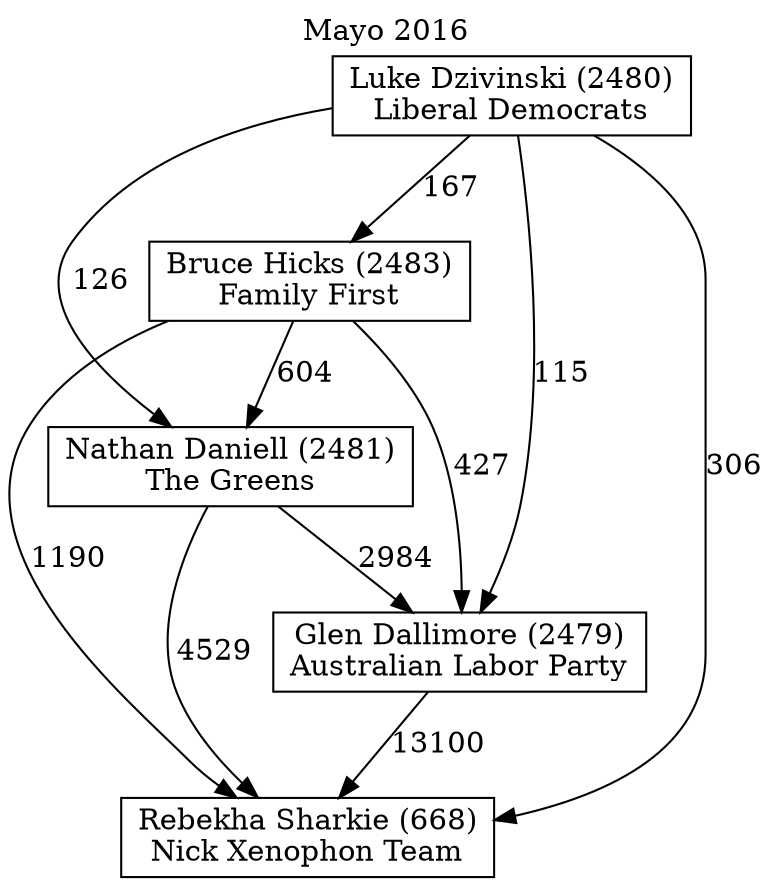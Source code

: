 // House preference flow
digraph "Rebekha Sharkie (668)_Mayo_2016" {
	graph [label="Mayo 2016" labelloc=t mclimit=10]
	node [shape=box]
	"Rebekha Sharkie (668)" [label="Rebekha Sharkie (668)
Nick Xenophon Team"]
	"Glen Dallimore (2479)" [label="Glen Dallimore (2479)
Australian Labor Party"]
	"Nathan Daniell (2481)" [label="Nathan Daniell (2481)
The Greens"]
	"Bruce Hicks (2483)" [label="Bruce Hicks (2483)
Family First"]
	"Luke Dzivinski (2480)" [label="Luke Dzivinski (2480)
Liberal Democrats"]
	"Glen Dallimore (2479)" -> "Rebekha Sharkie (668)" [label=13100]
	"Nathan Daniell (2481)" -> "Glen Dallimore (2479)" [label=2984]
	"Bruce Hicks (2483)" -> "Nathan Daniell (2481)" [label=604]
	"Luke Dzivinski (2480)" -> "Bruce Hicks (2483)" [label=167]
	"Nathan Daniell (2481)" -> "Rebekha Sharkie (668)" [label=4529]
	"Bruce Hicks (2483)" -> "Rebekha Sharkie (668)" [label=1190]
	"Luke Dzivinski (2480)" -> "Rebekha Sharkie (668)" [label=306]
	"Luke Dzivinski (2480)" -> "Nathan Daniell (2481)" [label=126]
	"Bruce Hicks (2483)" -> "Glen Dallimore (2479)" [label=427]
	"Luke Dzivinski (2480)" -> "Glen Dallimore (2479)" [label=115]
}
